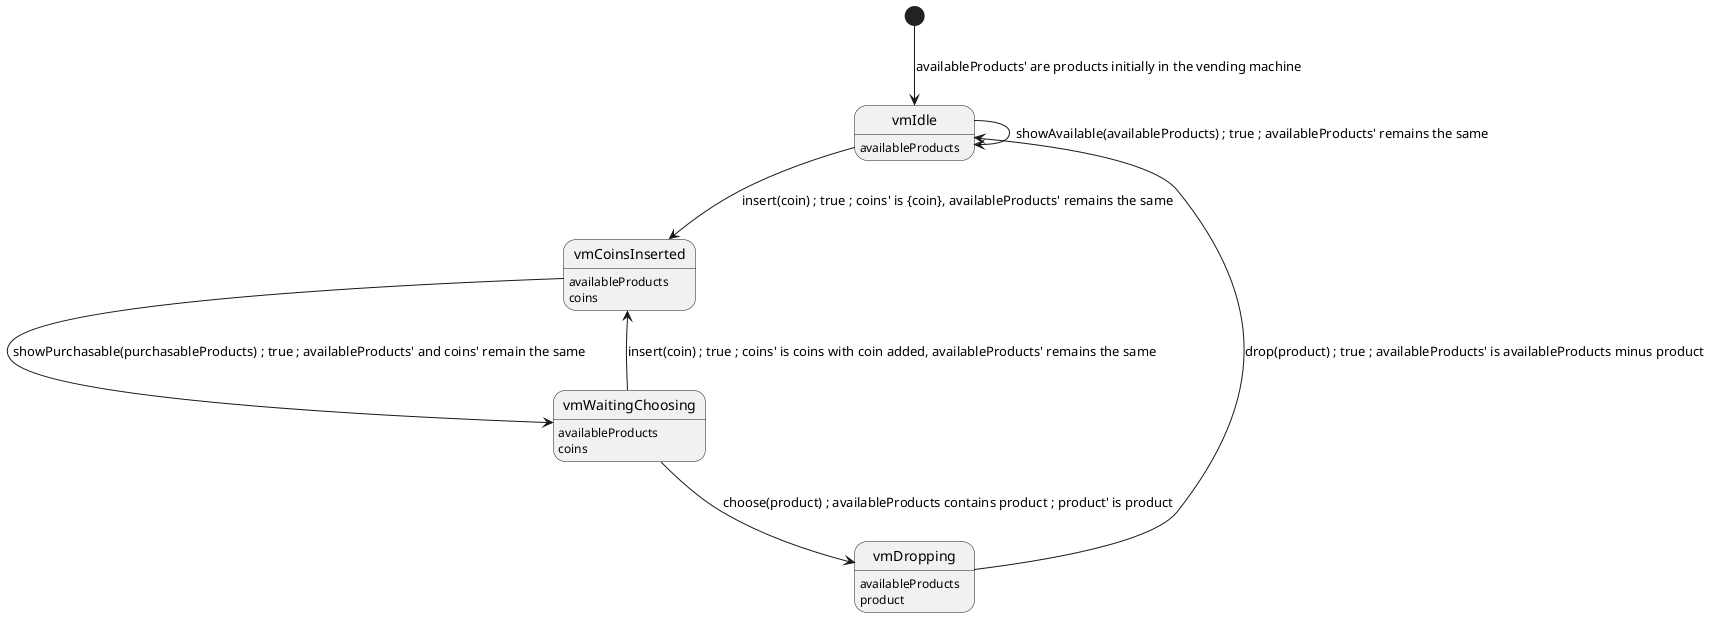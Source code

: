 @startuml

state "vmIdle" as vmIdle
vmIdle: availableProducts
state "vmCoinsInserted" as vmCoinsInserted
vmCoinsInserted: availableProducts
vmCoinsInserted: coins
state "vmWaitingChoosing" as vmWaitingChoosing
vmWaitingChoosing: availableProducts
vmWaitingChoosing: coins
state "vmDropping" as vmDropping
vmDropping: availableProducts
vmDropping: product

[*] --> vmIdle : availableProducts' are products initially in the vending machine
vmIdle --> vmIdle : showAvailable(availableProducts) ; true ; availableProducts' remains the same
vmIdle --> vmCoinsInserted : insert(coin) ; true ; coins' is {coin}, availableProducts' remains the same
vmCoinsInserted --> vmWaitingChoosing : showPurchasable(purchasableProducts) ; true ; availableProducts' and coins' remain the same
vmWaitingChoosing --> vmCoinsInserted : insert(coin) ; true ; coins' is coins with coin added, availableProducts' remains the same
vmWaitingChoosing --> vmDropping : choose(product) ; availableProducts contains product ; product' is product
vmDropping --> vmIdle : drop(product) ; true ; availableProducts' is availableProducts minus product

@enduml
